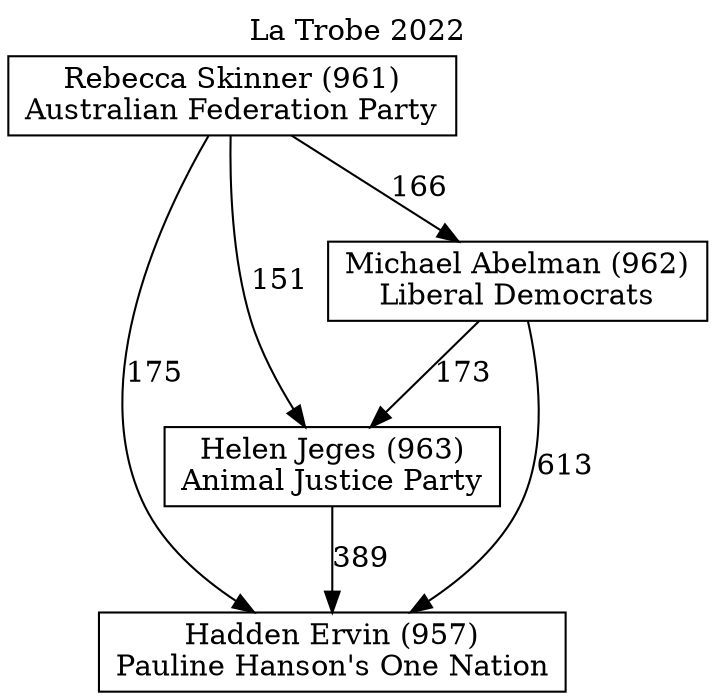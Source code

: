 // House preference flow
digraph "Hadden Ervin (957)_La Trobe_2022" {
	graph [label="La Trobe 2022" labelloc=t mclimit=10]
	node [shape=box]
	"Hadden Ervin (957)" [label="Hadden Ervin (957)
Pauline Hanson's One Nation"]
	"Helen Jeges (963)" [label="Helen Jeges (963)
Animal Justice Party"]
	"Michael Abelman (962)" [label="Michael Abelman (962)
Liberal Democrats"]
	"Rebecca Skinner (961)" [label="Rebecca Skinner (961)
Australian Federation Party"]
	"Helen Jeges (963)" -> "Hadden Ervin (957)" [label=389]
	"Michael Abelman (962)" -> "Helen Jeges (963)" [label=173]
	"Rebecca Skinner (961)" -> "Michael Abelman (962)" [label=166]
	"Michael Abelman (962)" -> "Hadden Ervin (957)" [label=613]
	"Rebecca Skinner (961)" -> "Hadden Ervin (957)" [label=175]
	"Rebecca Skinner (961)" -> "Helen Jeges (963)" [label=151]
}
